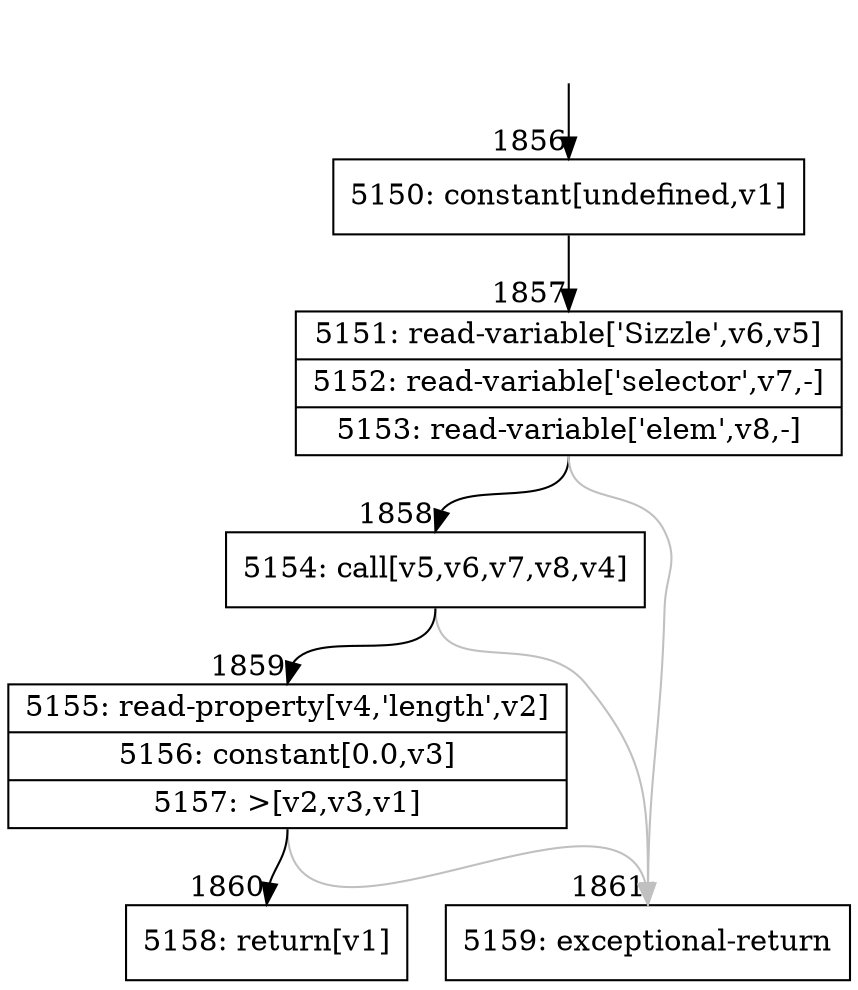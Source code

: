 digraph {
rankdir="TD"
BB_entry125[shape=none,label=""];
BB_entry125 -> BB1856 [tailport=s, headport=n, headlabel="    1856"]
BB1856 [shape=record label="{5150: constant[undefined,v1]}" ] 
BB1856 -> BB1857 [tailport=s, headport=n, headlabel="      1857"]
BB1857 [shape=record label="{5151: read-variable['Sizzle',v6,v5]|5152: read-variable['selector',v7,-]|5153: read-variable['elem',v8,-]}" ] 
BB1857 -> BB1858 [tailport=s, headport=n, headlabel="      1858"]
BB1857 -> BB1861 [tailport=s, headport=n, color=gray, headlabel="      1861"]
BB1858 [shape=record label="{5154: call[v5,v6,v7,v8,v4]}" ] 
BB1858 -> BB1859 [tailport=s, headport=n, headlabel="      1859"]
BB1858 -> BB1861 [tailport=s, headport=n, color=gray]
BB1859 [shape=record label="{5155: read-property[v4,'length',v2]|5156: constant[0.0,v3]|5157: \>[v2,v3,v1]}" ] 
BB1859 -> BB1860 [tailport=s, headport=n, headlabel="      1860"]
BB1859 -> BB1861 [tailport=s, headport=n, color=gray]
BB1860 [shape=record label="{5158: return[v1]}" ] 
BB1861 [shape=record label="{5159: exceptional-return}" ] 
}

